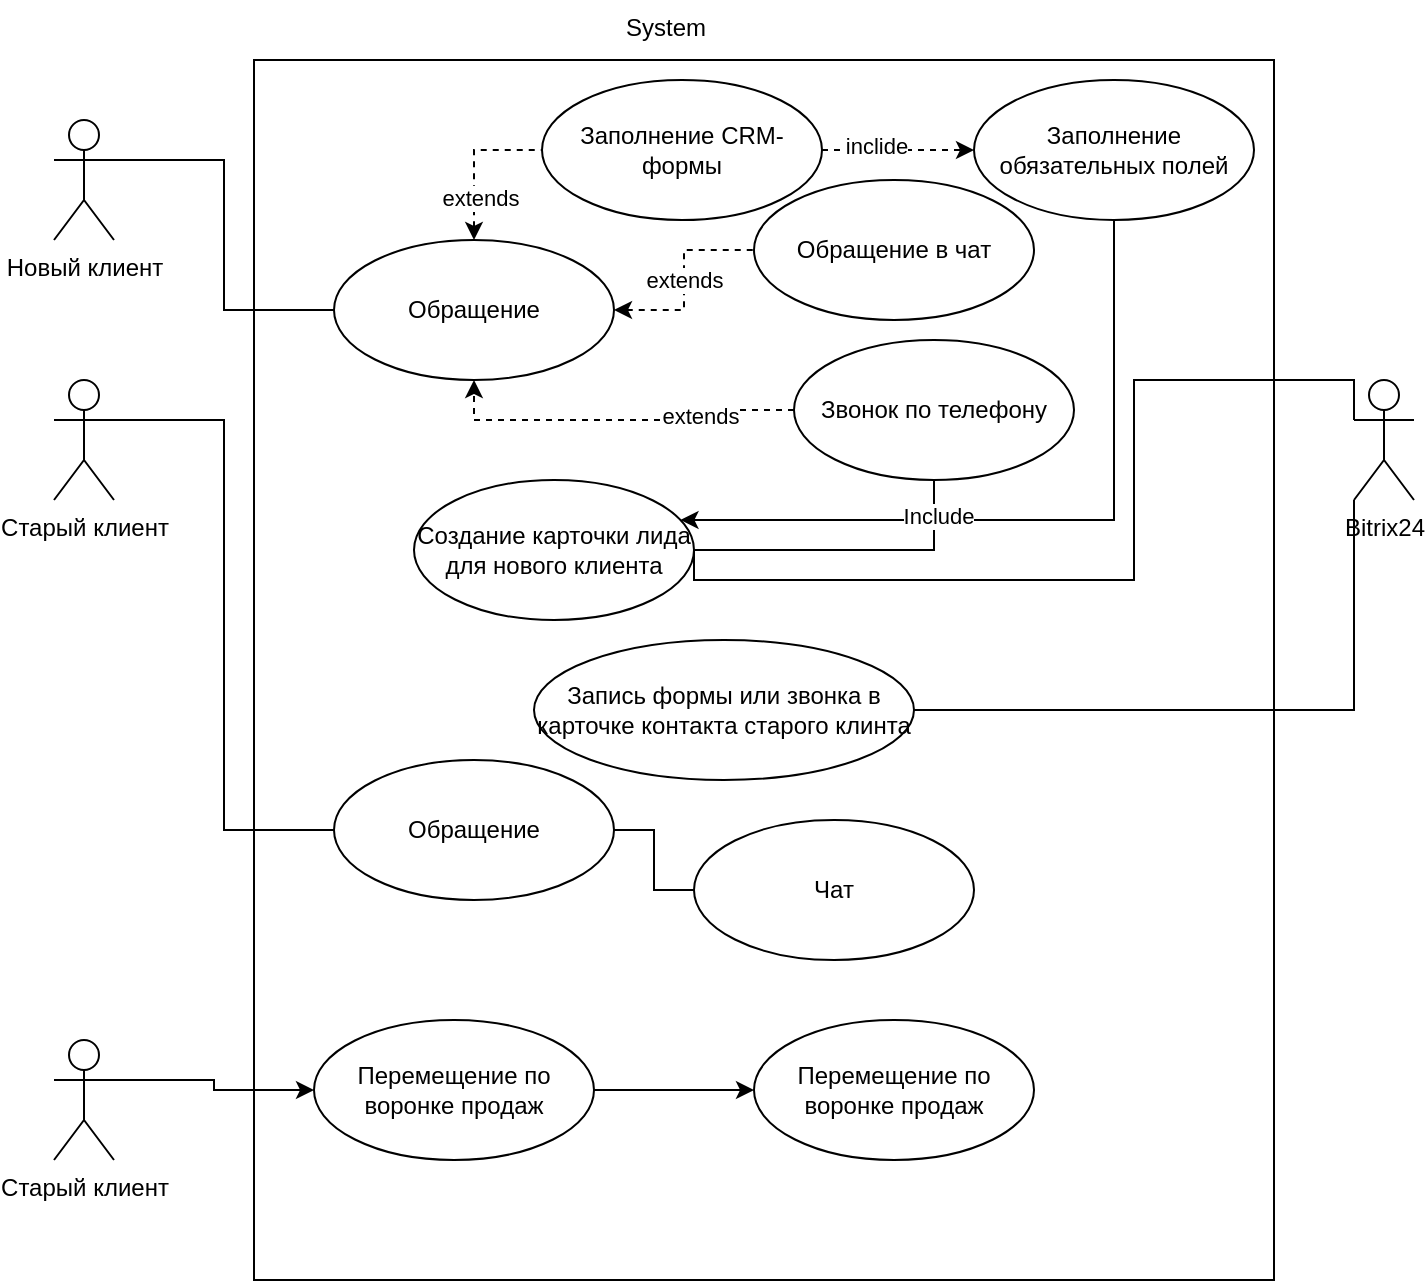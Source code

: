 <mxfile version="20.2.7" type="github">
  <diagram id="XsnP9Gn-Je08Z1eBndXY" name="Страница 1">
    <mxGraphModel dx="946" dy="576" grid="1" gridSize="10" guides="1" tooltips="1" connect="1" arrows="1" fold="1" page="1" pageScale="1" pageWidth="827" pageHeight="1169" math="0" shadow="0">
      <root>
        <mxCell id="0" />
        <mxCell id="1" parent="0" />
        <mxCell id="HoDFq3KGy2173wUJEBys-3" value="" style="html=1;" vertex="1" parent="1">
          <mxGeometry x="200" y="60" width="510" height="610" as="geometry" />
        </mxCell>
        <mxCell id="HoDFq3KGy2173wUJEBys-5" style="edgeStyle=orthogonalEdgeStyle;rounded=0;orthogonalLoop=1;jettySize=auto;html=1;exitX=1;exitY=0.333;exitDx=0;exitDy=0;exitPerimeter=0;endArrow=none;endFill=0;entryX=0;entryY=0.5;entryDx=0;entryDy=0;" edge="1" parent="1" source="HoDFq3KGy2173wUJEBys-1" target="HoDFq3KGy2173wUJEBys-4">
          <mxGeometry relative="1" as="geometry">
            <mxPoint x="260" y="190" as="targetPoint" />
          </mxGeometry>
        </mxCell>
        <mxCell id="HoDFq3KGy2173wUJEBys-1" value="Новый клиент" style="shape=umlActor;verticalLabelPosition=bottom;verticalAlign=top;html=1;" vertex="1" parent="1">
          <mxGeometry x="100" y="90" width="30" height="60" as="geometry" />
        </mxCell>
        <mxCell id="HoDFq3KGy2173wUJEBys-8" value="" style="edgeStyle=orthogonalEdgeStyle;rounded=0;orthogonalLoop=1;jettySize=auto;html=1;endArrow=none;endFill=0;dashed=1;startArrow=classic;startFill=1;entryX=0;entryY=0.5;entryDx=0;entryDy=0;" edge="1" parent="1" source="HoDFq3KGy2173wUJEBys-4" target="HoDFq3KGy2173wUJEBys-7">
          <mxGeometry relative="1" as="geometry" />
        </mxCell>
        <mxCell id="HoDFq3KGy2173wUJEBys-31" value="extends" style="edgeLabel;html=1;align=center;verticalAlign=middle;resizable=0;points=[];" vertex="1" connectable="0" parent="HoDFq3KGy2173wUJEBys-8">
          <mxGeometry x="-0.436" y="-3" relative="1" as="geometry">
            <mxPoint y="1" as="offset" />
          </mxGeometry>
        </mxCell>
        <mxCell id="HoDFq3KGy2173wUJEBys-39" value="extends" style="edgeStyle=orthogonalEdgeStyle;rounded=0;orthogonalLoop=1;jettySize=auto;html=1;startArrow=classic;startFill=1;endArrow=none;endFill=0;dashed=1;" edge="1" parent="1" source="HoDFq3KGy2173wUJEBys-4" target="HoDFq3KGy2173wUJEBys-38">
          <mxGeometry relative="1" as="geometry" />
        </mxCell>
        <mxCell id="HoDFq3KGy2173wUJEBys-4" value="Обращение" style="ellipse;whiteSpace=wrap;html=1;" vertex="1" parent="1">
          <mxGeometry x="240" y="150" width="140" height="70" as="geometry" />
        </mxCell>
        <mxCell id="HoDFq3KGy2173wUJEBys-6" value="System" style="text;strokeColor=none;fillColor=none;align=left;verticalAlign=top;spacingLeft=4;spacingRight=4;overflow=hidden;rotatable=0;points=[[0,0.5],[1,0.5]];portConstraint=eastwest;" vertex="1" parent="1">
          <mxGeometry x="380" y="30" width="100" height="26" as="geometry" />
        </mxCell>
        <mxCell id="HoDFq3KGy2173wUJEBys-34" value="" style="edgeStyle=orthogonalEdgeStyle;rounded=0;orthogonalLoop=1;jettySize=auto;html=1;startArrow=none;startFill=0;endArrow=classic;endFill=1;dashed=1;" edge="1" parent="1" source="HoDFq3KGy2173wUJEBys-7" target="HoDFq3KGy2173wUJEBys-33">
          <mxGeometry relative="1" as="geometry" />
        </mxCell>
        <mxCell id="HoDFq3KGy2173wUJEBys-35" value="inclide" style="edgeLabel;html=1;align=center;verticalAlign=middle;resizable=0;points=[];" vertex="1" connectable="0" parent="HoDFq3KGy2173wUJEBys-34">
          <mxGeometry x="-0.286" y="3" relative="1" as="geometry">
            <mxPoint y="1" as="offset" />
          </mxGeometry>
        </mxCell>
        <mxCell id="HoDFq3KGy2173wUJEBys-7" value="Заполнение CRM-формы" style="ellipse;whiteSpace=wrap;html=1;" vertex="1" parent="1">
          <mxGeometry x="344" y="70" width="140" height="70" as="geometry" />
        </mxCell>
        <mxCell id="HoDFq3KGy2173wUJEBys-10" style="edgeStyle=orthogonalEdgeStyle;rounded=0;orthogonalLoop=1;jettySize=auto;html=1;endArrow=classic;endFill=1;entryX=0.5;entryY=1;entryDx=0;entryDy=0;dashed=1;startArrow=none;startFill=0;" edge="1" parent="1" source="HoDFq3KGy2173wUJEBys-9" target="HoDFq3KGy2173wUJEBys-4">
          <mxGeometry relative="1" as="geometry" />
        </mxCell>
        <mxCell id="HoDFq3KGy2173wUJEBys-32" value="extends" style="edgeLabel;html=1;align=center;verticalAlign=middle;resizable=0;points=[];" vertex="1" connectable="0" parent="HoDFq3KGy2173wUJEBys-10">
          <mxGeometry x="-0.432" y="-2" relative="1" as="geometry">
            <mxPoint as="offset" />
          </mxGeometry>
        </mxCell>
        <mxCell id="HoDFq3KGy2173wUJEBys-30" style="edgeStyle=orthogonalEdgeStyle;rounded=0;orthogonalLoop=1;jettySize=auto;html=1;exitX=0.5;exitY=1;exitDx=0;exitDy=0;startArrow=none;startFill=0;endArrow=none;endFill=0;" edge="1" parent="1" source="HoDFq3KGy2173wUJEBys-9" target="HoDFq3KGy2173wUJEBys-11">
          <mxGeometry relative="1" as="geometry" />
        </mxCell>
        <mxCell id="HoDFq3KGy2173wUJEBys-9" value="Звонок по телефону" style="ellipse;whiteSpace=wrap;html=1;" vertex="1" parent="1">
          <mxGeometry x="470" y="200" width="140" height="70" as="geometry" />
        </mxCell>
        <mxCell id="HoDFq3KGy2173wUJEBys-11" value="Создание карточки лида для нового клиента" style="ellipse;whiteSpace=wrap;html=1;" vertex="1" parent="1">
          <mxGeometry x="280" y="270" width="140" height="70" as="geometry" />
        </mxCell>
        <mxCell id="HoDFq3KGy2173wUJEBys-25" style="edgeStyle=orthogonalEdgeStyle;rounded=0;orthogonalLoop=1;jettySize=auto;html=1;exitX=0;exitY=0.333;exitDx=0;exitDy=0;exitPerimeter=0;entryX=1;entryY=0.5;entryDx=0;entryDy=0;startArrow=none;startFill=0;endArrow=none;endFill=0;" edge="1" parent="1" source="HoDFq3KGy2173wUJEBys-14" target="HoDFq3KGy2173wUJEBys-11">
          <mxGeometry relative="1" as="geometry">
            <Array as="points">
              <mxPoint x="750" y="220" />
              <mxPoint x="640" y="220" />
              <mxPoint x="640" y="320" />
              <mxPoint x="420" y="320" />
            </Array>
          </mxGeometry>
        </mxCell>
        <mxCell id="HoDFq3KGy2173wUJEBys-27" style="edgeStyle=orthogonalEdgeStyle;rounded=0;orthogonalLoop=1;jettySize=auto;html=1;exitX=0;exitY=1;exitDx=0;exitDy=0;exitPerimeter=0;entryX=1;entryY=0.5;entryDx=0;entryDy=0;startArrow=none;startFill=0;endArrow=none;endFill=0;" edge="1" parent="1" source="HoDFq3KGy2173wUJEBys-14" target="HoDFq3KGy2173wUJEBys-26">
          <mxGeometry relative="1" as="geometry" />
        </mxCell>
        <mxCell id="HoDFq3KGy2173wUJEBys-14" value="Bitrix24" style="shape=umlActor;verticalLabelPosition=bottom;verticalAlign=top;html=1;" vertex="1" parent="1">
          <mxGeometry x="750" y="220" width="30" height="60" as="geometry" />
        </mxCell>
        <mxCell id="HoDFq3KGy2173wUJEBys-24" style="edgeStyle=orthogonalEdgeStyle;rounded=0;orthogonalLoop=1;jettySize=auto;html=1;exitX=1;exitY=0.333;exitDx=0;exitDy=0;exitPerimeter=0;entryX=0;entryY=0.5;entryDx=0;entryDy=0;startArrow=none;startFill=0;endArrow=none;endFill=0;" edge="1" parent="1" source="HoDFq3KGy2173wUJEBys-20" target="HoDFq3KGy2173wUJEBys-23">
          <mxGeometry relative="1" as="geometry" />
        </mxCell>
        <mxCell id="HoDFq3KGy2173wUJEBys-20" value="Старый клиент" style="shape=umlActor;verticalLabelPosition=bottom;verticalAlign=top;html=1;" vertex="1" parent="1">
          <mxGeometry x="100" y="220" width="30" height="60" as="geometry" />
        </mxCell>
        <mxCell id="HoDFq3KGy2173wUJEBys-29" value="" style="edgeStyle=orthogonalEdgeStyle;rounded=0;orthogonalLoop=1;jettySize=auto;html=1;startArrow=none;startFill=0;endArrow=none;endFill=0;" edge="1" parent="1" source="HoDFq3KGy2173wUJEBys-23" target="HoDFq3KGy2173wUJEBys-28">
          <mxGeometry relative="1" as="geometry" />
        </mxCell>
        <mxCell id="HoDFq3KGy2173wUJEBys-23" value="Обращение" style="ellipse;whiteSpace=wrap;html=1;" vertex="1" parent="1">
          <mxGeometry x="240" y="410" width="140" height="70" as="geometry" />
        </mxCell>
        <mxCell id="HoDFq3KGy2173wUJEBys-26" value="Запись формы или звонка в карточке контакта старого клинта" style="ellipse;whiteSpace=wrap;html=1;" vertex="1" parent="1">
          <mxGeometry x="340" y="350" width="190" height="70" as="geometry" />
        </mxCell>
        <mxCell id="HoDFq3KGy2173wUJEBys-28" value="Чат" style="ellipse;whiteSpace=wrap;html=1;" vertex="1" parent="1">
          <mxGeometry x="420" y="440" width="140" height="70" as="geometry" />
        </mxCell>
        <mxCell id="HoDFq3KGy2173wUJEBys-36" style="edgeStyle=orthogonalEdgeStyle;rounded=0;orthogonalLoop=1;jettySize=auto;html=1;exitX=0.5;exitY=1;exitDx=0;exitDy=0;startArrow=none;startFill=0;endArrow=classic;endFill=1;" edge="1" parent="1" source="HoDFq3KGy2173wUJEBys-33" target="HoDFq3KGy2173wUJEBys-11">
          <mxGeometry relative="1" as="geometry">
            <Array as="points">
              <mxPoint x="630" y="290" />
            </Array>
          </mxGeometry>
        </mxCell>
        <mxCell id="HoDFq3KGy2173wUJEBys-37" value="Include" style="edgeLabel;html=1;align=center;verticalAlign=middle;resizable=0;points=[];" vertex="1" connectable="0" parent="HoDFq3KGy2173wUJEBys-36">
          <mxGeometry x="0.298" y="-2" relative="1" as="geometry">
            <mxPoint as="offset" />
          </mxGeometry>
        </mxCell>
        <mxCell id="HoDFq3KGy2173wUJEBys-33" value="Заполнение обязательных полей" style="ellipse;whiteSpace=wrap;html=1;" vertex="1" parent="1">
          <mxGeometry x="560" y="70" width="140" height="70" as="geometry" />
        </mxCell>
        <mxCell id="HoDFq3KGy2173wUJEBys-38" value="Обращение в чат" style="ellipse;whiteSpace=wrap;html=1;" vertex="1" parent="1">
          <mxGeometry x="450" y="120" width="140" height="70" as="geometry" />
        </mxCell>
        <mxCell id="HoDFq3KGy2173wUJEBys-43" style="edgeStyle=orthogonalEdgeStyle;rounded=0;orthogonalLoop=1;jettySize=auto;html=1;exitX=1;exitY=0.333;exitDx=0;exitDy=0;exitPerimeter=0;startArrow=none;startFill=0;endArrow=classic;endFill=1;" edge="1" parent="1" source="HoDFq3KGy2173wUJEBys-40" target="HoDFq3KGy2173wUJEBys-42">
          <mxGeometry relative="1" as="geometry" />
        </mxCell>
        <mxCell id="HoDFq3KGy2173wUJEBys-40" value="Старый клиент" style="shape=umlActor;verticalLabelPosition=bottom;verticalAlign=top;html=1;" vertex="1" parent="1">
          <mxGeometry x="100" y="550" width="30" height="60" as="geometry" />
        </mxCell>
        <mxCell id="HoDFq3KGy2173wUJEBys-45" value="" style="edgeStyle=orthogonalEdgeStyle;rounded=0;orthogonalLoop=1;jettySize=auto;html=1;startArrow=none;startFill=0;endArrow=classic;endFill=1;" edge="1" parent="1" source="HoDFq3KGy2173wUJEBys-42" target="HoDFq3KGy2173wUJEBys-44">
          <mxGeometry relative="1" as="geometry" />
        </mxCell>
        <mxCell id="HoDFq3KGy2173wUJEBys-42" value="Перемещение по воронке продаж" style="ellipse;whiteSpace=wrap;html=1;" vertex="1" parent="1">
          <mxGeometry x="230" y="540" width="140" height="70" as="geometry" />
        </mxCell>
        <mxCell id="HoDFq3KGy2173wUJEBys-44" value="Перемещение по воронке продаж" style="ellipse;whiteSpace=wrap;html=1;" vertex="1" parent="1">
          <mxGeometry x="450" y="540" width="140" height="70" as="geometry" />
        </mxCell>
      </root>
    </mxGraphModel>
  </diagram>
</mxfile>
